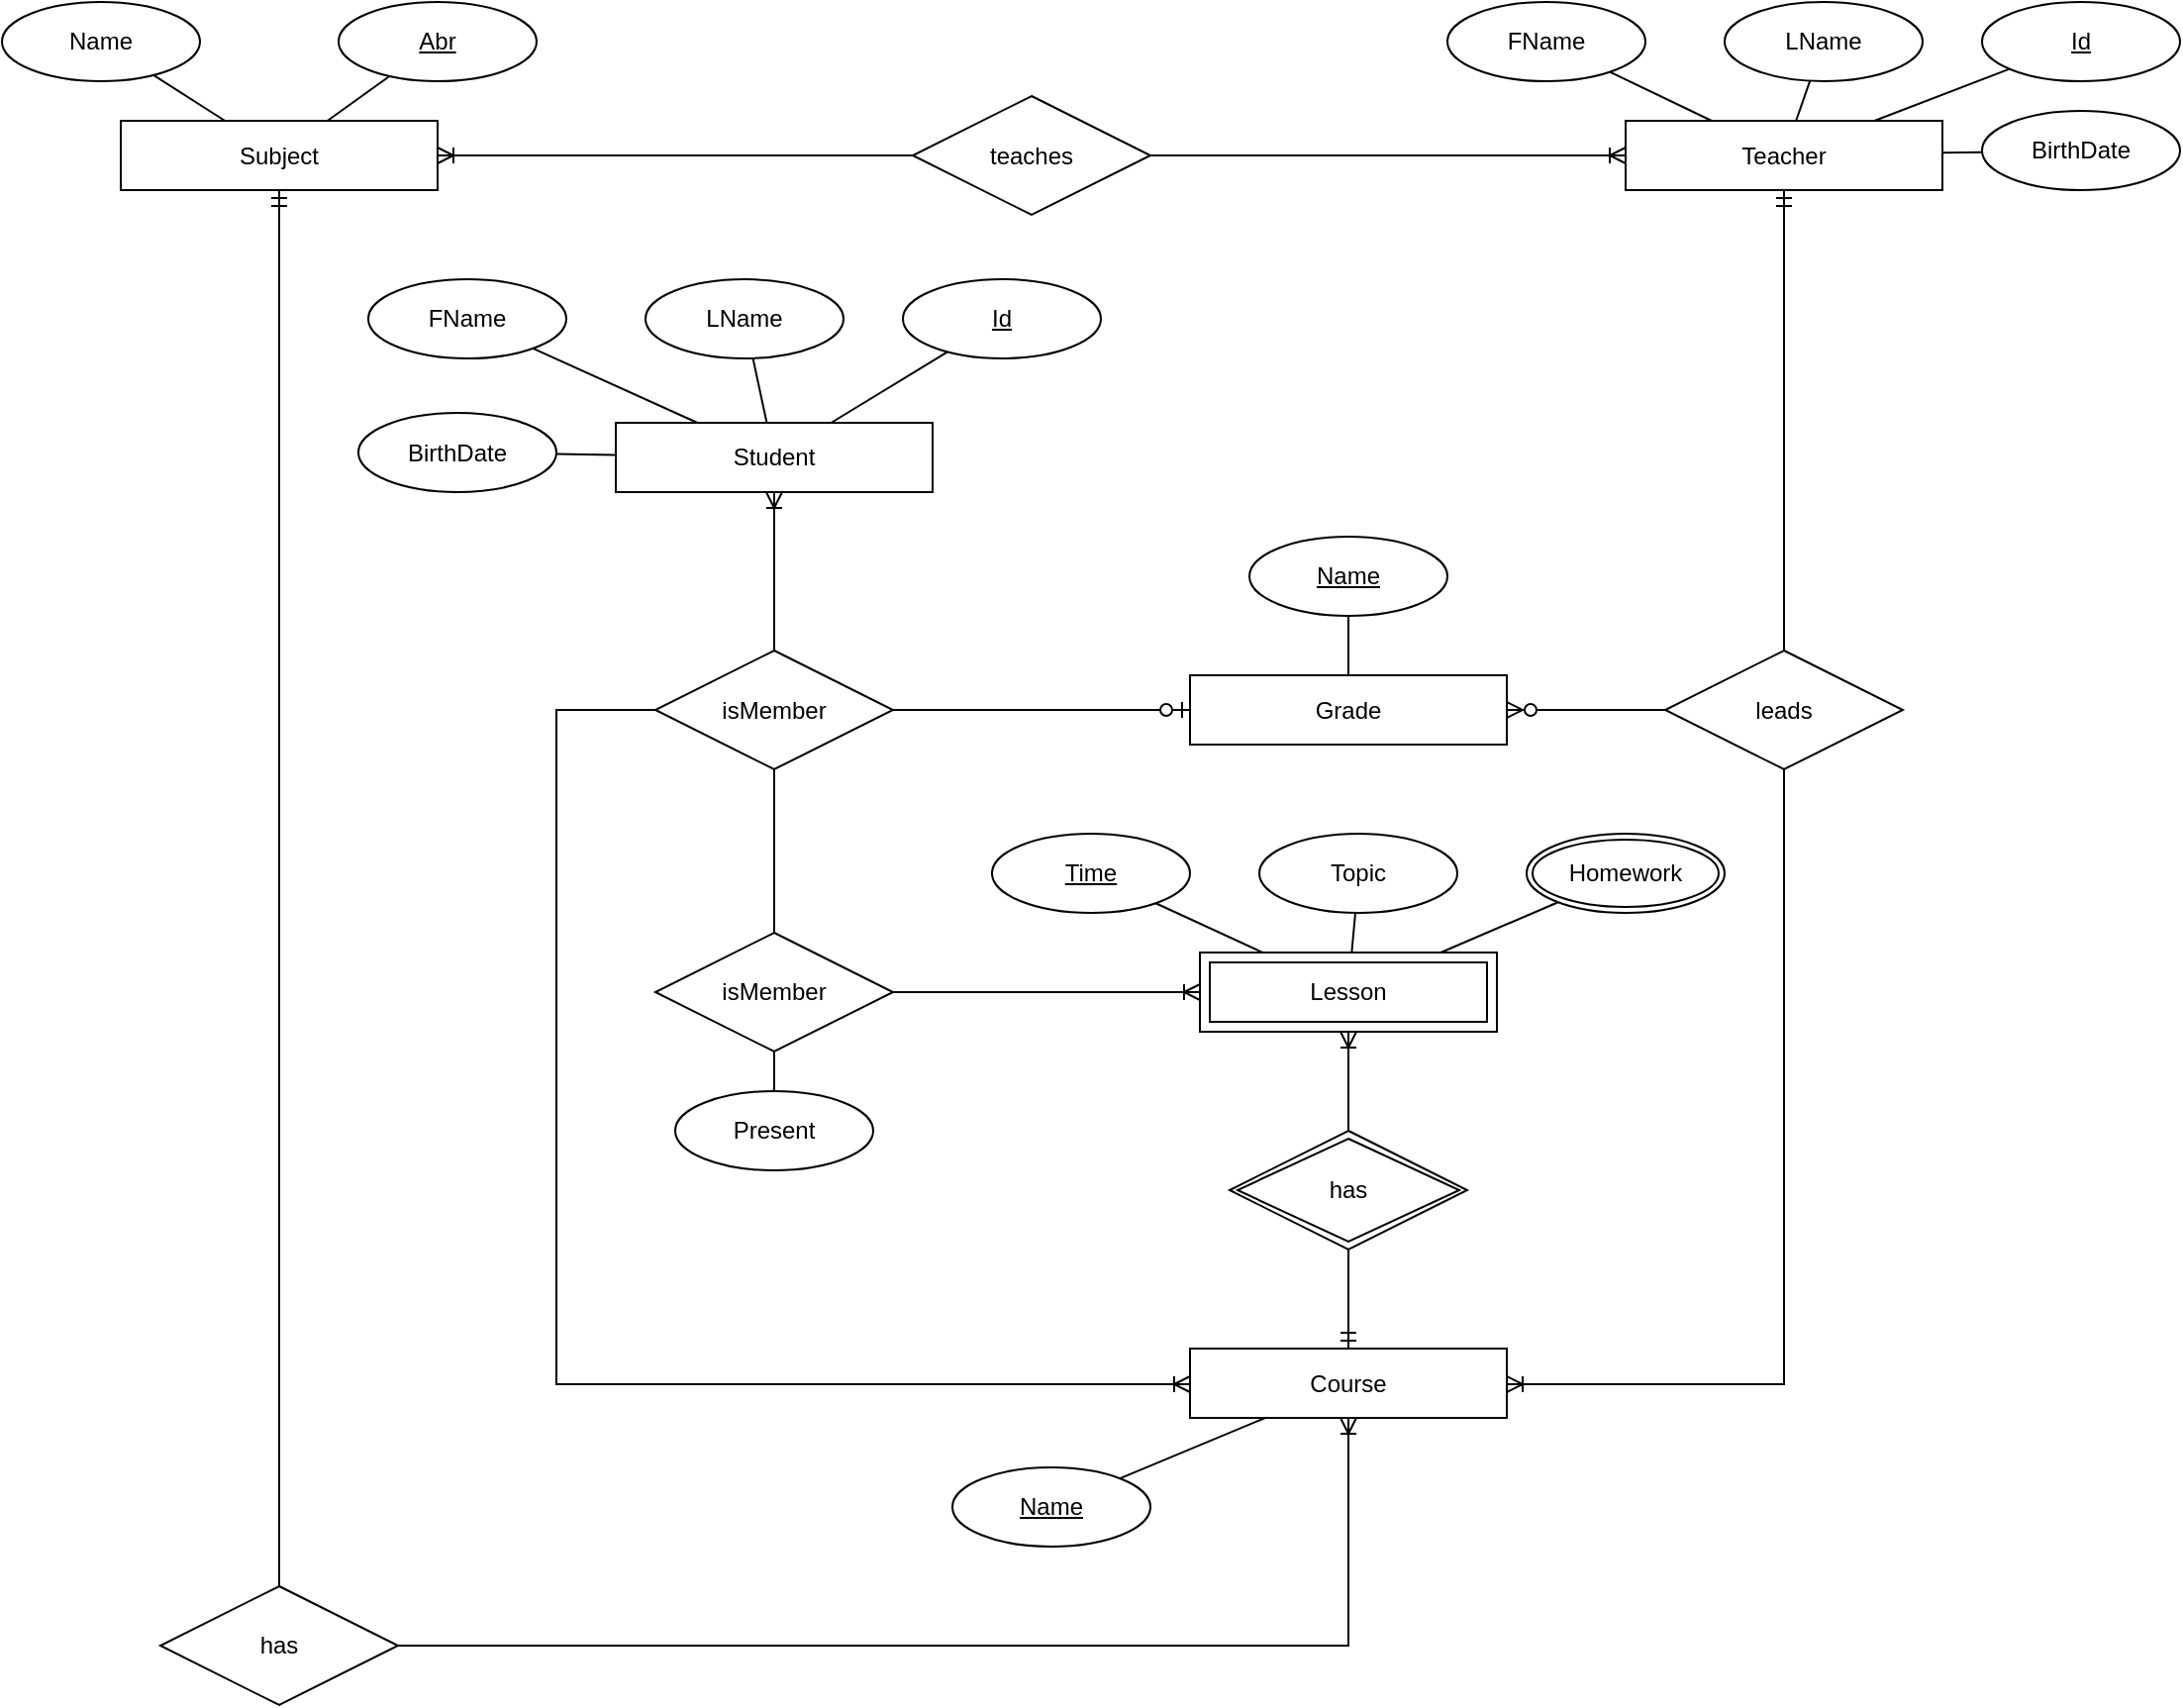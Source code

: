 <mxfile version="26.2.13">
  <diagram name="Page-1" id="67uoJDIDDvPvO4UoLkpO">
    <mxGraphModel dx="1775" dy="617" grid="1" gridSize="10" guides="1" tooltips="1" connect="1" arrows="1" fold="1" page="1" pageScale="1" pageWidth="827" pageHeight="1169" math="0" shadow="0">
      <root>
        <mxCell id="0" />
        <mxCell id="1" parent="0" />
        <mxCell id="-f6vMQ2dLlpIc5g9ewhE-2" value="Subject" style="whiteSpace=wrap;html=1;align=center;" parent="1" vertex="1">
          <mxGeometry x="-220" y="130" width="160" height="35" as="geometry" />
        </mxCell>
        <mxCell id="-f6vMQ2dLlpIc5g9ewhE-4" value="Abr" style="ellipse;whiteSpace=wrap;html=1;align=center;fontStyle=4;" parent="1" vertex="1">
          <mxGeometry x="-110" y="70" width="100" height="40" as="geometry" />
        </mxCell>
        <mxCell id="-f6vMQ2dLlpIc5g9ewhE-6" value="Name" style="ellipse;whiteSpace=wrap;html=1;align=center;" parent="1" vertex="1">
          <mxGeometry x="-280" y="70" width="100" height="40" as="geometry" />
        </mxCell>
        <mxCell id="-f6vMQ2dLlpIc5g9ewhE-8" value="" style="endArrow=none;html=1;rounded=0;" parent="1" source="-f6vMQ2dLlpIc5g9ewhE-2" target="-f6vMQ2dLlpIc5g9ewhE-4" edge="1">
          <mxGeometry relative="1" as="geometry">
            <mxPoint x="-220" y="250" as="sourcePoint" />
            <mxPoint x="-60" y="250" as="targetPoint" />
          </mxGeometry>
        </mxCell>
        <mxCell id="-f6vMQ2dLlpIc5g9ewhE-9" value="" style="endArrow=none;html=1;rounded=0;" parent="1" source="-f6vMQ2dLlpIc5g9ewhE-2" target="-f6vMQ2dLlpIc5g9ewhE-6" edge="1">
          <mxGeometry relative="1" as="geometry">
            <mxPoint x="-107" y="160" as="sourcePoint" />
            <mxPoint x="-53" y="118" as="targetPoint" />
          </mxGeometry>
        </mxCell>
        <mxCell id="-f6vMQ2dLlpIc5g9ewhE-10" value="Teacher" style="whiteSpace=wrap;html=1;align=center;" parent="1" vertex="1">
          <mxGeometry x="540" y="130" width="160" height="35" as="geometry" />
        </mxCell>
        <mxCell id="-f6vMQ2dLlpIc5g9ewhE-11" value="Id" style="ellipse;whiteSpace=wrap;html=1;align=center;fontStyle=4;" parent="1" vertex="1">
          <mxGeometry x="720" y="70" width="100" height="40" as="geometry" />
        </mxCell>
        <mxCell id="-f6vMQ2dLlpIc5g9ewhE-12" value="" style="endArrow=none;html=1;rounded=0;" parent="1" source="-f6vMQ2dLlpIc5g9ewhE-10" target="-f6vMQ2dLlpIc5g9ewhE-11" edge="1">
          <mxGeometry relative="1" as="geometry">
            <mxPoint x="558.5" y="122" as="sourcePoint" />
            <mxPoint x="601.5" y="80" as="targetPoint" />
          </mxGeometry>
        </mxCell>
        <mxCell id="-f6vMQ2dLlpIc5g9ewhE-13" value="LName" style="ellipse;whiteSpace=wrap;html=1;align=center;" parent="1" vertex="1">
          <mxGeometry x="590" y="70" width="100" height="40" as="geometry" />
        </mxCell>
        <mxCell id="-f6vMQ2dLlpIc5g9ewhE-14" value="" style="endArrow=none;html=1;rounded=0;" parent="1" source="-f6vMQ2dLlpIc5g9ewhE-10" target="-f6vMQ2dLlpIc5g9ewhE-13" edge="1">
          <mxGeometry relative="1" as="geometry">
            <mxPoint x="420" y="180" as="sourcePoint" />
            <mxPoint x="580" y="180" as="targetPoint" />
          </mxGeometry>
        </mxCell>
        <mxCell id="-f6vMQ2dLlpIc5g9ewhE-15" value="FName" style="ellipse;whiteSpace=wrap;html=1;align=center;" parent="1" vertex="1">
          <mxGeometry x="450" y="70" width="100" height="40" as="geometry" />
        </mxCell>
        <mxCell id="-f6vMQ2dLlpIc5g9ewhE-16" value="" style="endArrow=none;html=1;rounded=0;" parent="1" source="-f6vMQ2dLlpIc5g9ewhE-10" target="-f6vMQ2dLlpIc5g9ewhE-15" edge="1">
          <mxGeometry relative="1" as="geometry">
            <mxPoint x="494" y="130" as="sourcePoint" />
            <mxPoint x="450" y="180" as="targetPoint" />
          </mxGeometry>
        </mxCell>
        <mxCell id="-f6vMQ2dLlpIc5g9ewhE-17" value="BirthDate" style="ellipse;whiteSpace=wrap;html=1;align=center;" parent="1" vertex="1">
          <mxGeometry x="720" y="125" width="100" height="40" as="geometry" />
        </mxCell>
        <mxCell id="-f6vMQ2dLlpIc5g9ewhE-18" value="" style="endArrow=none;html=1;rounded=0;" parent="1" source="-f6vMQ2dLlpIc5g9ewhE-10" target="-f6vMQ2dLlpIc5g9ewhE-17" edge="1">
          <mxGeometry relative="1" as="geometry">
            <mxPoint x="666" y="350" as="sourcePoint" />
            <mxPoint x="520" y="400" as="targetPoint" />
          </mxGeometry>
        </mxCell>
        <mxCell id="-f6vMQ2dLlpIc5g9ewhE-19" value="leads" style="shape=rhombus;perimeter=rhombusPerimeter;whiteSpace=wrap;html=1;align=center;" parent="1" vertex="1">
          <mxGeometry x="560" y="397.5" width="120" height="60" as="geometry" />
        </mxCell>
        <mxCell id="-f6vMQ2dLlpIc5g9ewhE-20" value="teaches" style="shape=rhombus;perimeter=rhombusPerimeter;whiteSpace=wrap;html=1;align=center;" parent="1" vertex="1">
          <mxGeometry x="180" y="117.5" width="120" height="60" as="geometry" />
        </mxCell>
        <mxCell id="-f6vMQ2dLlpIc5g9ewhE-22" value="" style="edgeStyle=entityRelationEdgeStyle;fontSize=12;html=1;endArrow=ERoneToMany;rounded=0;" parent="1" source="-f6vMQ2dLlpIc5g9ewhE-20" target="-f6vMQ2dLlpIc5g9ewhE-2" edge="1">
          <mxGeometry width="100" height="100" relative="1" as="geometry">
            <mxPoint x="260" y="330" as="sourcePoint" />
            <mxPoint x="360" y="230" as="targetPoint" />
          </mxGeometry>
        </mxCell>
        <mxCell id="-f6vMQ2dLlpIc5g9ewhE-23" value="" style="edgeStyle=entityRelationEdgeStyle;fontSize=12;html=1;endArrow=ERoneToMany;rounded=0;" parent="1" source="-f6vMQ2dLlpIc5g9ewhE-20" target="-f6vMQ2dLlpIc5g9ewhE-10" edge="1">
          <mxGeometry width="100" height="100" relative="1" as="geometry">
            <mxPoint x="460" y="350" as="sourcePoint" />
            <mxPoint x="560" y="250" as="targetPoint" />
          </mxGeometry>
        </mxCell>
        <mxCell id="-f6vMQ2dLlpIc5g9ewhE-24" value="Grade" style="whiteSpace=wrap;html=1;align=center;" parent="1" vertex="1">
          <mxGeometry x="320" y="410" width="160" height="35" as="geometry" />
        </mxCell>
        <mxCell id="-f6vMQ2dLlpIc5g9ewhE-25" value="Name" style="ellipse;whiteSpace=wrap;html=1;align=center;fontStyle=4;" parent="1" vertex="1">
          <mxGeometry x="350" y="340" width="100" height="40" as="geometry" />
        </mxCell>
        <mxCell id="-f6vMQ2dLlpIc5g9ewhE-26" value="" style="endArrow=none;html=1;rounded=0;" parent="1" source="-f6vMQ2dLlpIc5g9ewhE-24" target="-f6vMQ2dLlpIc5g9ewhE-25" edge="1">
          <mxGeometry relative="1" as="geometry">
            <mxPoint x="330" y="520" as="sourcePoint" />
            <mxPoint x="490" y="520" as="targetPoint" />
          </mxGeometry>
        </mxCell>
        <mxCell id="-f6vMQ2dLlpIc5g9ewhE-28" value="" style="edgeStyle=orthogonalEdgeStyle;fontSize=12;html=1;endArrow=ERmandOne;rounded=0;" parent="1" source="-f6vMQ2dLlpIc5g9ewhE-19" target="-f6vMQ2dLlpIc5g9ewhE-10" edge="1">
          <mxGeometry width="100" height="100" relative="1" as="geometry">
            <mxPoint x="540" y="520" as="sourcePoint" />
            <mxPoint x="640" y="420" as="targetPoint" />
          </mxGeometry>
        </mxCell>
        <mxCell id="-f6vMQ2dLlpIc5g9ewhE-29" value="" style="edgeStyle=entityRelationEdgeStyle;fontSize=12;html=1;endArrow=ERzeroToMany;rounded=0;endFill=0;" parent="1" source="-f6vMQ2dLlpIc5g9ewhE-19" target="-f6vMQ2dLlpIc5g9ewhE-24" edge="1">
          <mxGeometry width="100" height="100" relative="1" as="geometry">
            <mxPoint x="440" y="600" as="sourcePoint" />
            <mxPoint x="540" y="500" as="targetPoint" />
          </mxGeometry>
        </mxCell>
        <mxCell id="-f6vMQ2dLlpIc5g9ewhE-35" value="Student" style="whiteSpace=wrap;html=1;align=center;" parent="1" vertex="1">
          <mxGeometry x="30" y="282.5" width="160" height="35" as="geometry" />
        </mxCell>
        <mxCell id="-f6vMQ2dLlpIc5g9ewhE-36" value="" style="endArrow=none;html=1;rounded=0;" parent="1" source="-f6vMQ2dLlpIc5g9ewhE-35" target="-f6vMQ2dLlpIc5g9ewhE-42" edge="1">
          <mxGeometry relative="1" as="geometry">
            <mxPoint x="63.5" y="277" as="sourcePoint" />
            <mxPoint x="106.5" y="235" as="targetPoint" />
          </mxGeometry>
        </mxCell>
        <mxCell id="-f6vMQ2dLlpIc5g9ewhE-37" value="LName" style="ellipse;whiteSpace=wrap;html=1;align=center;" parent="1" vertex="1">
          <mxGeometry x="45" y="210" width="100" height="40" as="geometry" />
        </mxCell>
        <mxCell id="-f6vMQ2dLlpIc5g9ewhE-38" value="" style="endArrow=none;html=1;rounded=0;" parent="1" source="-f6vMQ2dLlpIc5g9ewhE-35" target="-f6vMQ2dLlpIc5g9ewhE-37" edge="1">
          <mxGeometry relative="1" as="geometry">
            <mxPoint x="-75" y="335" as="sourcePoint" />
            <mxPoint x="85" y="335" as="targetPoint" />
          </mxGeometry>
        </mxCell>
        <mxCell id="-f6vMQ2dLlpIc5g9ewhE-39" value="" style="endArrow=none;html=1;rounded=0;" parent="1" source="-f6vMQ2dLlpIc5g9ewhE-35" target="-f6vMQ2dLlpIc5g9ewhE-41" edge="1">
          <mxGeometry relative="1" as="geometry">
            <mxPoint x="-1" y="285" as="sourcePoint" />
            <mxPoint x="-45" y="335" as="targetPoint" />
          </mxGeometry>
        </mxCell>
        <mxCell id="-f6vMQ2dLlpIc5g9ewhE-40" value="" style="endArrow=none;html=1;rounded=0;" parent="1" source="-f6vMQ2dLlpIc5g9ewhE-35" target="-f6vMQ2dLlpIc5g9ewhE-43" edge="1">
          <mxGeometry relative="1" as="geometry">
            <mxPoint x="171" y="505" as="sourcePoint" />
            <mxPoint x="25" y="555" as="targetPoint" />
          </mxGeometry>
        </mxCell>
        <mxCell id="-f6vMQ2dLlpIc5g9ewhE-41" value="FName" style="ellipse;whiteSpace=wrap;html=1;align=center;" parent="1" vertex="1">
          <mxGeometry x="-95" y="210" width="100" height="40" as="geometry" />
        </mxCell>
        <mxCell id="-f6vMQ2dLlpIc5g9ewhE-42" value="Id" style="ellipse;whiteSpace=wrap;html=1;align=center;fontStyle=4;" parent="1" vertex="1">
          <mxGeometry x="175" y="210" width="100" height="40" as="geometry" />
        </mxCell>
        <mxCell id="-f6vMQ2dLlpIc5g9ewhE-43" value="BirthDate" style="ellipse;whiteSpace=wrap;html=1;align=center;" parent="1" vertex="1">
          <mxGeometry x="-100" y="277.5" width="100" height="40" as="geometry" />
        </mxCell>
        <mxCell id="-f6vMQ2dLlpIc5g9ewhE-47" value="isMember" style="shape=rhombus;perimeter=rhombusPerimeter;whiteSpace=wrap;html=1;align=center;" parent="1" vertex="1">
          <mxGeometry x="50" y="397.5" width="120" height="60" as="geometry" />
        </mxCell>
        <mxCell id="-f6vMQ2dLlpIc5g9ewhE-48" value="" style="edgeStyle=entityRelationEdgeStyle;fontSize=12;html=1;endArrow=ERzeroToOne;rounded=0;endFill=0;" parent="1" source="-f6vMQ2dLlpIc5g9ewhE-47" target="-f6vMQ2dLlpIc5g9ewhE-24" edge="1">
          <mxGeometry width="100" height="100" relative="1" as="geometry">
            <mxPoint x="160" y="520" as="sourcePoint" />
            <mxPoint x="260" y="420" as="targetPoint" />
          </mxGeometry>
        </mxCell>
        <mxCell id="-f6vMQ2dLlpIc5g9ewhE-49" value="" style="edgeStyle=orthogonalEdgeStyle;fontSize=12;html=1;endArrow=ERoneToMany;rounded=0;" parent="1" source="-f6vMQ2dLlpIc5g9ewhE-47" target="-f6vMQ2dLlpIc5g9ewhE-35" edge="1">
          <mxGeometry width="100" height="100" relative="1" as="geometry">
            <mxPoint x="20" y="557.5" as="sourcePoint" />
            <mxPoint x="120" y="457.5" as="targetPoint" />
          </mxGeometry>
        </mxCell>
        <mxCell id="4SAAgnXIkXVOi4-Cy0dC-1" value="Course" style="whiteSpace=wrap;html=1;align=center;" vertex="1" parent="1">
          <mxGeometry x="320" y="750" width="160" height="35" as="geometry" />
        </mxCell>
        <mxCell id="4SAAgnXIkXVOi4-Cy0dC-4" value="" style="endArrow=none;html=1;rounded=0;" edge="1" target="4SAAgnXIkXVOi4-Cy0dC-5" parent="1" source="4SAAgnXIkXVOi4-Cy0dC-1">
          <mxGeometry relative="1" as="geometry">
            <mxPoint x="340" y="710" as="sourcePoint" />
            <mxPoint x="430" y="820" as="targetPoint" />
          </mxGeometry>
        </mxCell>
        <mxCell id="4SAAgnXIkXVOi4-Cy0dC-5" value="Name" style="ellipse;whiteSpace=wrap;html=1;align=center;fontStyle=4;" vertex="1" parent="1">
          <mxGeometry x="200" y="810" width="100" height="40" as="geometry" />
        </mxCell>
        <mxCell id="4SAAgnXIkXVOi4-Cy0dC-6" value="" style="edgeStyle=orthogonalEdgeStyle;fontSize=12;html=1;endArrow=ERoneToMany;rounded=0;" edge="1" parent="1" source="-f6vMQ2dLlpIc5g9ewhE-47" target="4SAAgnXIkXVOi4-Cy0dC-1">
          <mxGeometry width="100" height="100" relative="1" as="geometry">
            <mxPoint x="90" y="850" as="sourcePoint" />
            <mxPoint x="190" y="750" as="targetPoint" />
            <Array as="points">
              <mxPoint y="428" />
              <mxPoint y="768" />
            </Array>
          </mxGeometry>
        </mxCell>
        <mxCell id="4SAAgnXIkXVOi4-Cy0dC-7" value="" style="edgeStyle=orthogonalEdgeStyle;fontSize=12;html=1;endArrow=ERoneToMany;rounded=0;" edge="1" parent="1" source="-f6vMQ2dLlpIc5g9ewhE-19" target="4SAAgnXIkXVOi4-Cy0dC-1">
          <mxGeometry width="100" height="100" relative="1" as="geometry">
            <mxPoint x="400" y="685" as="sourcePoint" />
            <mxPoint x="500" y="585" as="targetPoint" />
            <Array as="points">
              <mxPoint x="620" y="768" />
            </Array>
          </mxGeometry>
        </mxCell>
        <mxCell id="4SAAgnXIkXVOi4-Cy0dC-8" value="has" style="shape=rhombus;perimeter=rhombusPerimeter;whiteSpace=wrap;html=1;align=center;" vertex="1" parent="1">
          <mxGeometry x="-200" y="870" width="120" height="60" as="geometry" />
        </mxCell>
        <mxCell id="4SAAgnXIkXVOi4-Cy0dC-9" value="" style="edgeStyle=orthogonalEdgeStyle;fontSize=12;html=1;endArrow=ERoneToMany;rounded=0;" edge="1" parent="1" source="4SAAgnXIkXVOi4-Cy0dC-8" target="4SAAgnXIkXVOi4-Cy0dC-1">
          <mxGeometry width="100" height="100" relative="1" as="geometry">
            <mxPoint x="50" y="990" as="sourcePoint" />
            <mxPoint x="150" y="890" as="targetPoint" />
          </mxGeometry>
        </mxCell>
        <mxCell id="4SAAgnXIkXVOi4-Cy0dC-10" value="" style="edgeStyle=orthogonalEdgeStyle;fontSize=12;html=1;endArrow=ERmandOne;rounded=0;" edge="1" parent="1" source="4SAAgnXIkXVOi4-Cy0dC-8" target="-f6vMQ2dLlpIc5g9ewhE-2">
          <mxGeometry width="100" height="100" relative="1" as="geometry">
            <mxPoint x="-160" y="840" as="sourcePoint" />
            <mxPoint x="-210" y="470" as="targetPoint" />
          </mxGeometry>
        </mxCell>
        <mxCell id="4SAAgnXIkXVOi4-Cy0dC-11" value="Lesson" style="shape=ext;margin=3;double=1;whiteSpace=wrap;html=1;align=center;" vertex="1" parent="1">
          <mxGeometry x="325" y="550" width="150" height="40" as="geometry" />
        </mxCell>
        <mxCell id="4SAAgnXIkXVOi4-Cy0dC-12" value="has" style="shape=rhombus;double=1;perimeter=rhombusPerimeter;whiteSpace=wrap;html=1;align=center;" vertex="1" parent="1">
          <mxGeometry x="340" y="640" width="120" height="60" as="geometry" />
        </mxCell>
        <mxCell id="4SAAgnXIkXVOi4-Cy0dC-13" value="" style="edgeStyle=orthogonalEdgeStyle;fontSize=12;html=1;endArrow=ERoneToMany;rounded=0;" edge="1" parent="1" source="4SAAgnXIkXVOi4-Cy0dC-12" target="4SAAgnXIkXVOi4-Cy0dC-11">
          <mxGeometry width="100" height="100" relative="1" as="geometry">
            <mxPoint x="130" y="740" as="sourcePoint" />
            <mxPoint x="230" y="640" as="targetPoint" />
          </mxGeometry>
        </mxCell>
        <mxCell id="4SAAgnXIkXVOi4-Cy0dC-14" value="" style="edgeStyle=orthogonalEdgeStyle;fontSize=12;html=1;endArrow=ERmandOne;rounded=0;" edge="1" parent="1" source="4SAAgnXIkXVOi4-Cy0dC-12" target="4SAAgnXIkXVOi4-Cy0dC-1">
          <mxGeometry width="100" height="100" relative="1" as="geometry">
            <mxPoint x="190" y="730" as="sourcePoint" />
            <mxPoint x="290" y="630" as="targetPoint" />
          </mxGeometry>
        </mxCell>
        <mxCell id="4SAAgnXIkXVOi4-Cy0dC-15" value="Time" style="ellipse;whiteSpace=wrap;html=1;align=center;fontStyle=4;" vertex="1" parent="1">
          <mxGeometry x="220" y="490" width="100" height="40" as="geometry" />
        </mxCell>
        <mxCell id="4SAAgnXIkXVOi4-Cy0dC-16" value="" style="endArrow=none;html=1;rounded=0;" edge="1" parent="1" source="4SAAgnXIkXVOi4-Cy0dC-15" target="4SAAgnXIkXVOi4-Cy0dC-11">
          <mxGeometry relative="1" as="geometry">
            <mxPoint x="115" y="669.5" as="sourcePoint" />
            <mxPoint x="280" y="660" as="targetPoint" />
          </mxGeometry>
        </mxCell>
        <mxCell id="4SAAgnXIkXVOi4-Cy0dC-17" value="isMember" style="shape=rhombus;perimeter=rhombusPerimeter;whiteSpace=wrap;html=1;align=center;" vertex="1" parent="1">
          <mxGeometry x="50" y="540" width="120" height="60" as="geometry" />
        </mxCell>
        <mxCell id="4SAAgnXIkXVOi4-Cy0dC-18" value="" style="endArrow=none;html=1;rounded=0;" edge="1" parent="1" source="4SAAgnXIkXVOi4-Cy0dC-17" target="-f6vMQ2dLlpIc5g9ewhE-47">
          <mxGeometry relative="1" as="geometry">
            <mxPoint x="80" y="700" as="sourcePoint" />
            <mxPoint x="240" y="700" as="targetPoint" />
          </mxGeometry>
        </mxCell>
        <mxCell id="4SAAgnXIkXVOi4-Cy0dC-19" value="" style="edgeStyle=entityRelationEdgeStyle;fontSize=12;html=1;endArrow=ERoneToMany;rounded=0;" edge="1" parent="1" source="4SAAgnXIkXVOi4-Cy0dC-17" target="4SAAgnXIkXVOi4-Cy0dC-11">
          <mxGeometry width="100" height="100" relative="1" as="geometry">
            <mxPoint x="105" y="720" as="sourcePoint" />
            <mxPoint x="205" y="620" as="targetPoint" />
          </mxGeometry>
        </mxCell>
        <mxCell id="4SAAgnXIkXVOi4-Cy0dC-20" value="Present" style="ellipse;whiteSpace=wrap;html=1;align=center;" vertex="1" parent="1">
          <mxGeometry x="60" y="620" width="100" height="40" as="geometry" />
        </mxCell>
        <mxCell id="4SAAgnXIkXVOi4-Cy0dC-22" value="" style="endArrow=none;html=1;rounded=0;" edge="1" parent="1" source="4SAAgnXIkXVOi4-Cy0dC-20" target="4SAAgnXIkXVOi4-Cy0dC-17">
          <mxGeometry relative="1" as="geometry">
            <mxPoint x="-30" y="809" as="sourcePoint" />
            <mxPoint x="130" y="809" as="targetPoint" />
          </mxGeometry>
        </mxCell>
        <mxCell id="4SAAgnXIkXVOi4-Cy0dC-23" value="" style="endArrow=none;html=1;rounded=0;" edge="1" source="4SAAgnXIkXVOi4-Cy0dC-24" parent="1" target="4SAAgnXIkXVOi4-Cy0dC-11">
          <mxGeometry relative="1" as="geometry">
            <mxPoint x="235" y="679" as="sourcePoint" />
            <mxPoint x="375" y="470" as="targetPoint" />
          </mxGeometry>
        </mxCell>
        <mxCell id="4SAAgnXIkXVOi4-Cy0dC-24" value="Topic" style="ellipse;whiteSpace=wrap;html=1;align=center;" vertex="1" parent="1">
          <mxGeometry x="355" y="490" width="100" height="40" as="geometry" />
        </mxCell>
        <mxCell id="4SAAgnXIkXVOi4-Cy0dC-26" value="Homework" style="ellipse;shape=doubleEllipse;margin=3;whiteSpace=wrap;html=1;align=center;" vertex="1" parent="1">
          <mxGeometry x="490" y="490" width="100" height="40" as="geometry" />
        </mxCell>
        <mxCell id="4SAAgnXIkXVOi4-Cy0dC-27" value="" style="endArrow=none;html=1;rounded=0;" edge="1" parent="1" source="4SAAgnXIkXVOi4-Cy0dC-11" target="4SAAgnXIkXVOi4-Cy0dC-26">
          <mxGeometry relative="1" as="geometry">
            <mxPoint x="414" y="680" as="sourcePoint" />
            <mxPoint x="574" y="680" as="targetPoint" />
          </mxGeometry>
        </mxCell>
      </root>
    </mxGraphModel>
  </diagram>
</mxfile>
